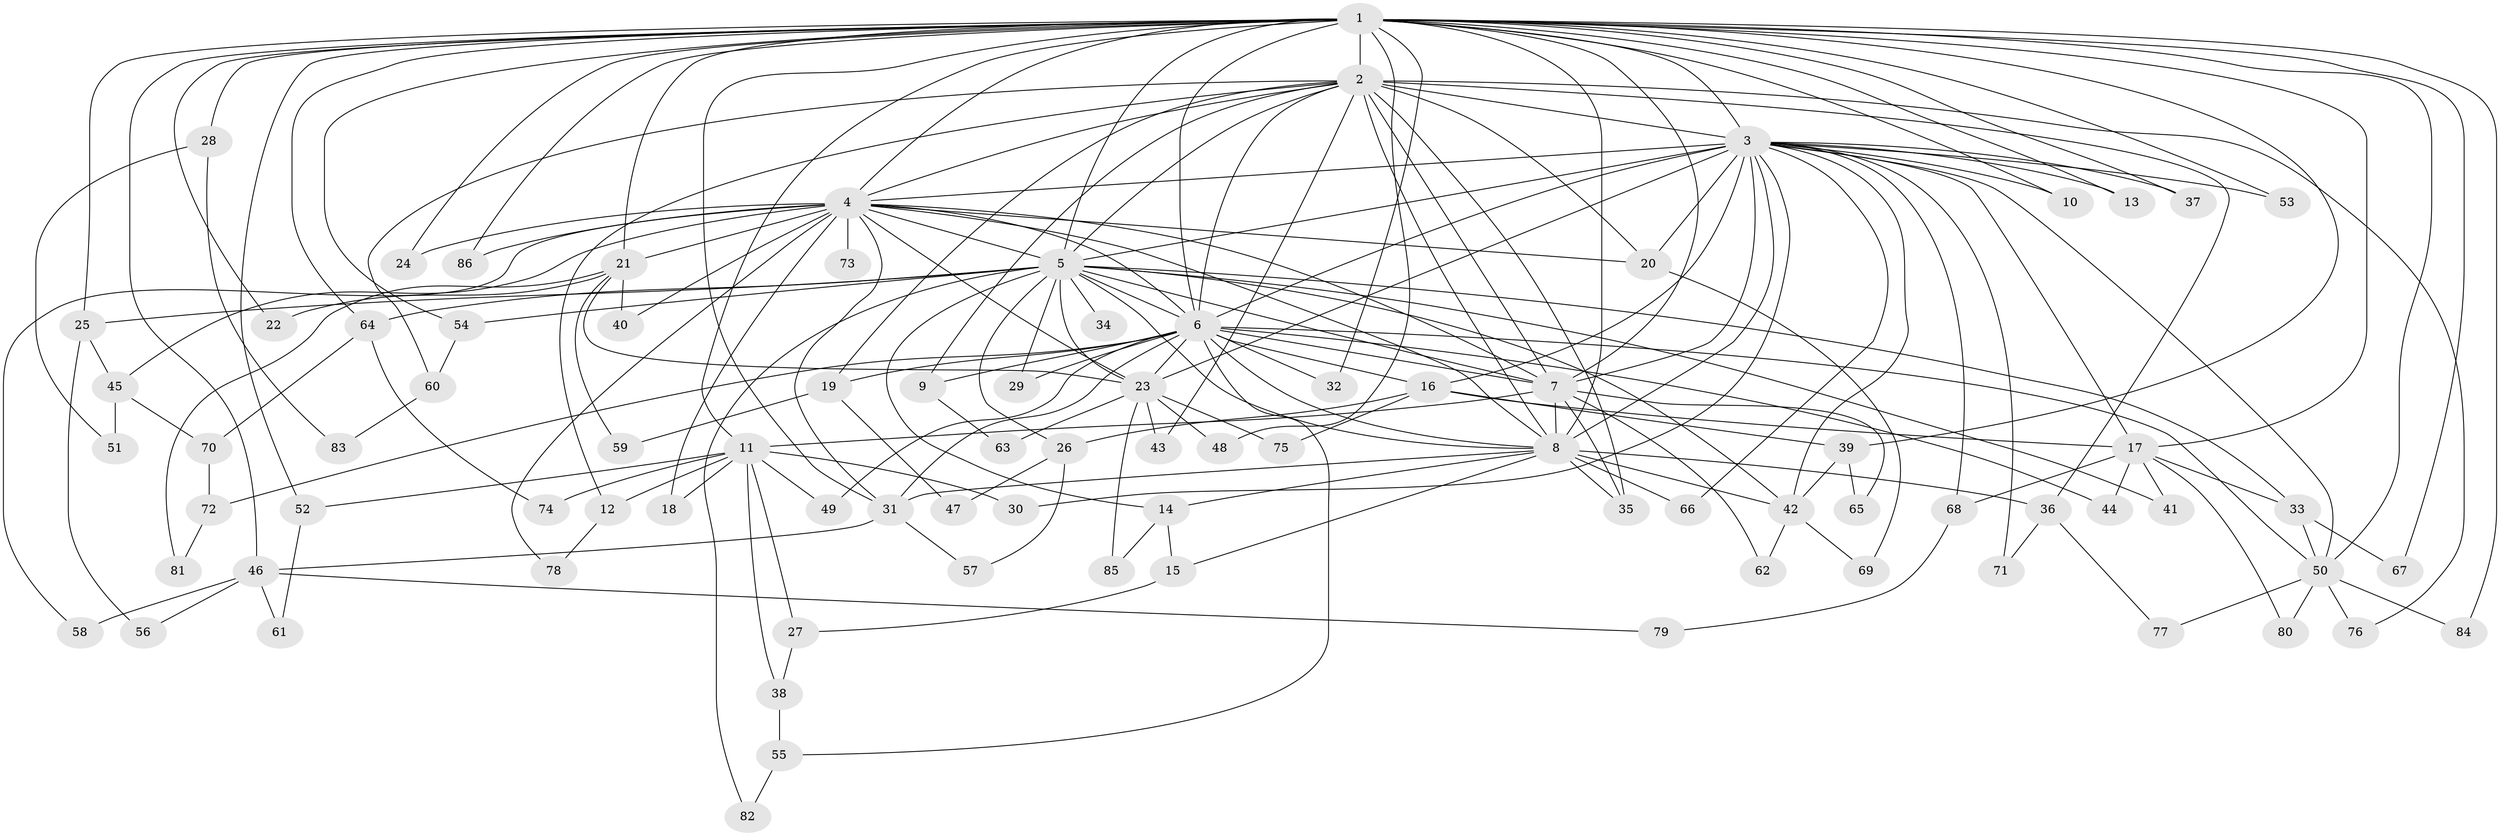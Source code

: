 // original degree distribution, {20: 0.008333333333333333, 18: 0.008333333333333333, 25: 0.016666666666666666, 23: 0.008333333333333333, 24: 0.008333333333333333, 31: 0.008333333333333333, 14: 0.008333333333333333, 17: 0.016666666666666666, 3: 0.2, 10: 0.008333333333333333, 4: 0.125, 2: 0.525, 6: 0.008333333333333333, 9: 0.008333333333333333, 7: 0.03333333333333333, 5: 0.008333333333333333}
// Generated by graph-tools (version 1.1) at 2025/49/03/04/25 22:49:49]
// undirected, 86 vertices, 193 edges
graph export_dot {
  node [color=gray90,style=filled];
  1;
  2;
  3;
  4;
  5;
  6;
  7;
  8;
  9;
  10;
  11;
  12;
  13;
  14;
  15;
  16;
  17;
  18;
  19;
  20;
  21;
  22;
  23;
  24;
  25;
  26;
  27;
  28;
  29;
  30;
  31;
  32;
  33;
  34;
  35;
  36;
  37;
  38;
  39;
  40;
  41;
  42;
  43;
  44;
  45;
  46;
  47;
  48;
  49;
  50;
  51;
  52;
  53;
  54;
  55;
  56;
  57;
  58;
  59;
  60;
  61;
  62;
  63;
  64;
  65;
  66;
  67;
  68;
  69;
  70;
  71;
  72;
  73;
  74;
  75;
  76;
  77;
  78;
  79;
  80;
  81;
  82;
  83;
  84;
  85;
  86;
  1 -- 2 [weight=3.0];
  1 -- 3 [weight=4.0];
  1 -- 4 [weight=3.0];
  1 -- 5 [weight=2.0];
  1 -- 6 [weight=3.0];
  1 -- 7 [weight=2.0];
  1 -- 8 [weight=3.0];
  1 -- 10 [weight=1.0];
  1 -- 11 [weight=1.0];
  1 -- 13 [weight=2.0];
  1 -- 17 [weight=1.0];
  1 -- 21 [weight=1.0];
  1 -- 22 [weight=1.0];
  1 -- 24 [weight=1.0];
  1 -- 25 [weight=1.0];
  1 -- 28 [weight=2.0];
  1 -- 31 [weight=1.0];
  1 -- 32 [weight=1.0];
  1 -- 37 [weight=1.0];
  1 -- 39 [weight=1.0];
  1 -- 46 [weight=1.0];
  1 -- 48 [weight=1.0];
  1 -- 50 [weight=1.0];
  1 -- 52 [weight=1.0];
  1 -- 53 [weight=2.0];
  1 -- 54 [weight=1.0];
  1 -- 64 [weight=1.0];
  1 -- 67 [weight=1.0];
  1 -- 84 [weight=1.0];
  1 -- 86 [weight=1.0];
  2 -- 3 [weight=5.0];
  2 -- 4 [weight=1.0];
  2 -- 5 [weight=1.0];
  2 -- 6 [weight=2.0];
  2 -- 7 [weight=1.0];
  2 -- 8 [weight=1.0];
  2 -- 9 [weight=1.0];
  2 -- 12 [weight=1.0];
  2 -- 19 [weight=1.0];
  2 -- 20 [weight=1.0];
  2 -- 35 [weight=1.0];
  2 -- 36 [weight=2.0];
  2 -- 43 [weight=1.0];
  2 -- 60 [weight=1.0];
  2 -- 76 [weight=1.0];
  3 -- 4 [weight=2.0];
  3 -- 5 [weight=2.0];
  3 -- 6 [weight=2.0];
  3 -- 7 [weight=3.0];
  3 -- 8 [weight=2.0];
  3 -- 10 [weight=2.0];
  3 -- 13 [weight=1.0];
  3 -- 16 [weight=1.0];
  3 -- 17 [weight=3.0];
  3 -- 20 [weight=2.0];
  3 -- 23 [weight=1.0];
  3 -- 30 [weight=1.0];
  3 -- 37 [weight=1.0];
  3 -- 42 [weight=1.0];
  3 -- 50 [weight=1.0];
  3 -- 53 [weight=1.0];
  3 -- 66 [weight=1.0];
  3 -- 68 [weight=1.0];
  3 -- 71 [weight=1.0];
  4 -- 5 [weight=2.0];
  4 -- 6 [weight=1.0];
  4 -- 7 [weight=1.0];
  4 -- 8 [weight=1.0];
  4 -- 18 [weight=1.0];
  4 -- 20 [weight=1.0];
  4 -- 21 [weight=1.0];
  4 -- 23 [weight=1.0];
  4 -- 24 [weight=1.0];
  4 -- 31 [weight=1.0];
  4 -- 40 [weight=1.0];
  4 -- 45 [weight=1.0];
  4 -- 58 [weight=1.0];
  4 -- 73 [weight=1.0];
  4 -- 78 [weight=1.0];
  4 -- 86 [weight=1.0];
  5 -- 6 [weight=2.0];
  5 -- 7 [weight=1.0];
  5 -- 8 [weight=1.0];
  5 -- 14 [weight=1.0];
  5 -- 23 [weight=1.0];
  5 -- 25 [weight=1.0];
  5 -- 26 [weight=1.0];
  5 -- 29 [weight=1.0];
  5 -- 33 [weight=1.0];
  5 -- 34 [weight=1.0];
  5 -- 41 [weight=1.0];
  5 -- 42 [weight=1.0];
  5 -- 54 [weight=1.0];
  5 -- 64 [weight=1.0];
  5 -- 82 [weight=1.0];
  6 -- 7 [weight=1.0];
  6 -- 8 [weight=2.0];
  6 -- 9 [weight=1.0];
  6 -- 16 [weight=1.0];
  6 -- 19 [weight=1.0];
  6 -- 23 [weight=1.0];
  6 -- 29 [weight=1.0];
  6 -- 31 [weight=1.0];
  6 -- 32 [weight=1.0];
  6 -- 44 [weight=1.0];
  6 -- 49 [weight=1.0];
  6 -- 50 [weight=1.0];
  6 -- 55 [weight=1.0];
  6 -- 72 [weight=1.0];
  7 -- 8 [weight=1.0];
  7 -- 11 [weight=1.0];
  7 -- 35 [weight=1.0];
  7 -- 62 [weight=1.0];
  7 -- 65 [weight=1.0];
  8 -- 14 [weight=1.0];
  8 -- 15 [weight=1.0];
  8 -- 31 [weight=1.0];
  8 -- 35 [weight=1.0];
  8 -- 36 [weight=1.0];
  8 -- 42 [weight=1.0];
  8 -- 66 [weight=1.0];
  9 -- 63 [weight=1.0];
  11 -- 12 [weight=1.0];
  11 -- 18 [weight=1.0];
  11 -- 27 [weight=1.0];
  11 -- 30 [weight=1.0];
  11 -- 38 [weight=1.0];
  11 -- 49 [weight=1.0];
  11 -- 52 [weight=1.0];
  11 -- 74 [weight=1.0];
  12 -- 78 [weight=1.0];
  14 -- 15 [weight=1.0];
  14 -- 85 [weight=1.0];
  15 -- 27 [weight=1.0];
  16 -- 17 [weight=1.0];
  16 -- 26 [weight=1.0];
  16 -- 39 [weight=1.0];
  16 -- 75 [weight=1.0];
  17 -- 33 [weight=1.0];
  17 -- 41 [weight=1.0];
  17 -- 44 [weight=1.0];
  17 -- 68 [weight=1.0];
  17 -- 80 [weight=1.0];
  19 -- 47 [weight=1.0];
  19 -- 59 [weight=1.0];
  20 -- 69 [weight=1.0];
  21 -- 22 [weight=1.0];
  21 -- 23 [weight=1.0];
  21 -- 40 [weight=1.0];
  21 -- 59 [weight=1.0];
  21 -- 81 [weight=1.0];
  23 -- 43 [weight=1.0];
  23 -- 48 [weight=1.0];
  23 -- 63 [weight=1.0];
  23 -- 75 [weight=1.0];
  23 -- 85 [weight=1.0];
  25 -- 45 [weight=1.0];
  25 -- 56 [weight=1.0];
  26 -- 47 [weight=1.0];
  26 -- 57 [weight=1.0];
  27 -- 38 [weight=1.0];
  28 -- 51 [weight=1.0];
  28 -- 83 [weight=1.0];
  31 -- 46 [weight=1.0];
  31 -- 57 [weight=1.0];
  33 -- 50 [weight=1.0];
  33 -- 67 [weight=1.0];
  36 -- 71 [weight=1.0];
  36 -- 77 [weight=1.0];
  38 -- 55 [weight=1.0];
  39 -- 42 [weight=1.0];
  39 -- 65 [weight=1.0];
  42 -- 62 [weight=1.0];
  42 -- 69 [weight=1.0];
  45 -- 51 [weight=1.0];
  45 -- 70 [weight=1.0];
  46 -- 56 [weight=1.0];
  46 -- 58 [weight=1.0];
  46 -- 61 [weight=1.0];
  46 -- 79 [weight=1.0];
  50 -- 76 [weight=1.0];
  50 -- 77 [weight=1.0];
  50 -- 80 [weight=1.0];
  50 -- 84 [weight=1.0];
  52 -- 61 [weight=1.0];
  54 -- 60 [weight=1.0];
  55 -- 82 [weight=1.0];
  60 -- 83 [weight=1.0];
  64 -- 70 [weight=1.0];
  64 -- 74 [weight=1.0];
  68 -- 79 [weight=1.0];
  70 -- 72 [weight=1.0];
  72 -- 81 [weight=1.0];
}
